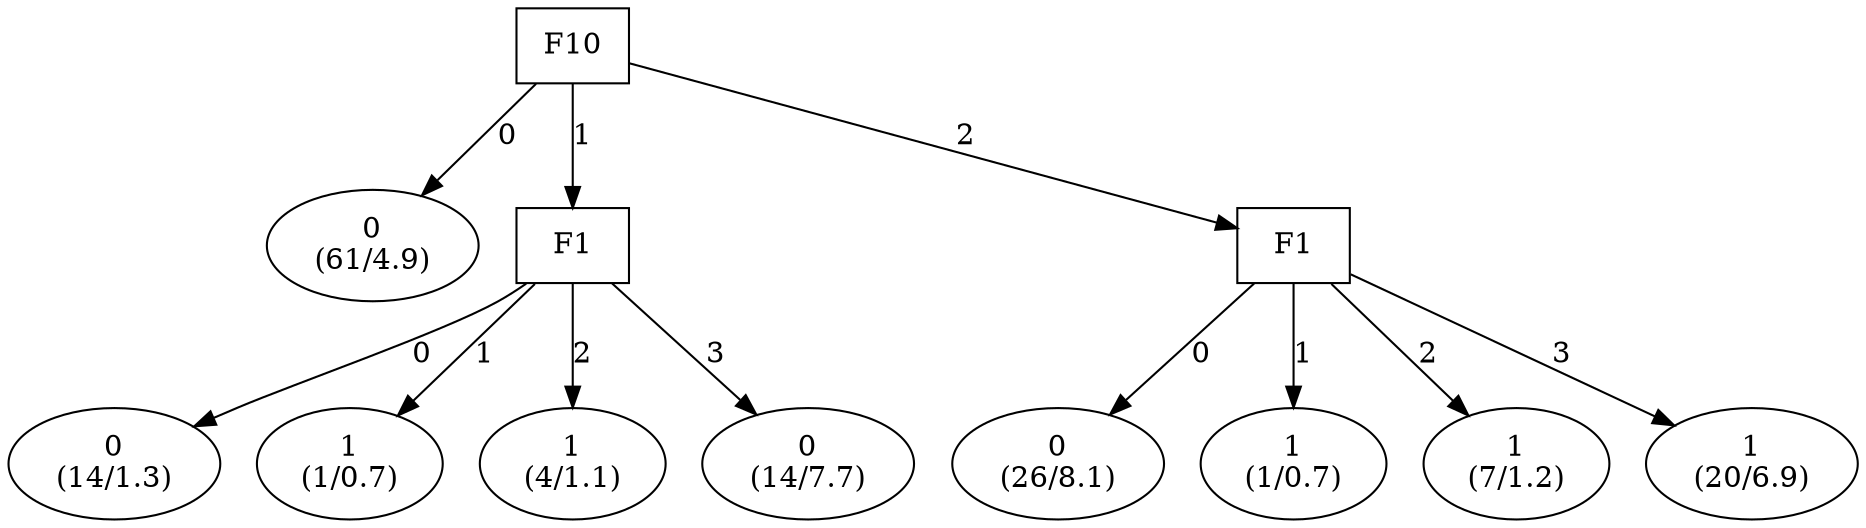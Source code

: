 digraph YaDT {
n0 [ shape=box, label="F10\n"]
n0 -> n1 [label="0"]
n1 [ shape=ellipse, label="0\n(61/4.9)"]
n0 -> n2 [label="1"]
n2 [ shape=box, label="F1\n"]
n2 -> n3 [label="0"]
n3 [ shape=ellipse, label="0\n(14/1.3)"]
n2 -> n4 [label="1"]
n4 [ shape=ellipse, label="1\n(1/0.7)"]
n2 -> n5 [label="2"]
n5 [ shape=ellipse, label="1\n(4/1.1)"]
n2 -> n6 [label="3"]
n6 [ shape=ellipse, label="0\n(14/7.7)"]
n0 -> n8 [label="2"]
n8 [ shape=box, label="F1\n"]
n8 -> n9 [label="0"]
n9 [ shape=ellipse, label="0\n(26/8.1)"]
n8 -> n10 [label="1"]
n10 [ shape=ellipse, label="1\n(1/0.7)"]
n8 -> n11 [label="2"]
n11 [ shape=ellipse, label="1\n(7/1.2)"]
n8 -> n12 [label="3"]
n12 [ shape=ellipse, label="1\n(20/6.9)"]
}
